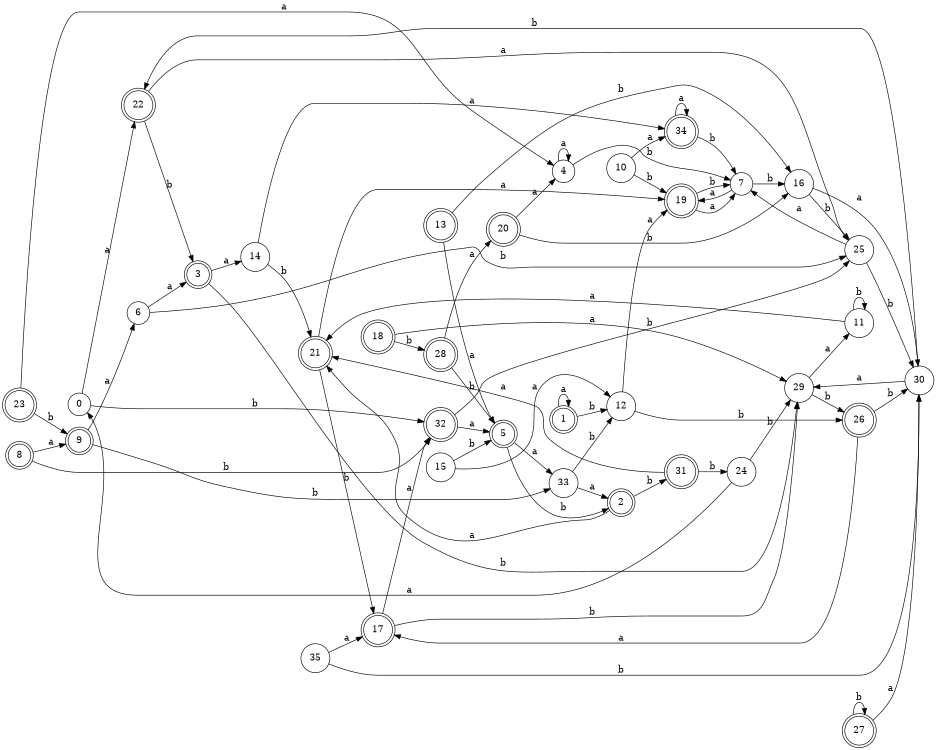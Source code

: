 digraph n29_7 {
__start0 [label="" shape="none"];

rankdir=LR;
size="8,5";

s0 [style="filled", color="black", fillcolor="white" shape="circle", label="0"];
s1 [style="rounded,filled", color="black", fillcolor="white" shape="doublecircle", label="1"];
s2 [style="rounded,filled", color="black", fillcolor="white" shape="doublecircle", label="2"];
s3 [style="rounded,filled", color="black", fillcolor="white" shape="doublecircle", label="3"];
s4 [style="filled", color="black", fillcolor="white" shape="circle", label="4"];
s5 [style="rounded,filled", color="black", fillcolor="white" shape="doublecircle", label="5"];
s6 [style="filled", color="black", fillcolor="white" shape="circle", label="6"];
s7 [style="filled", color="black", fillcolor="white" shape="circle", label="7"];
s8 [style="rounded,filled", color="black", fillcolor="white" shape="doublecircle", label="8"];
s9 [style="rounded,filled", color="black", fillcolor="white" shape="doublecircle", label="9"];
s10 [style="filled", color="black", fillcolor="white" shape="circle", label="10"];
s11 [style="filled", color="black", fillcolor="white" shape="circle", label="11"];
s12 [style="filled", color="black", fillcolor="white" shape="circle", label="12"];
s13 [style="rounded,filled", color="black", fillcolor="white" shape="doublecircle", label="13"];
s14 [style="filled", color="black", fillcolor="white" shape="circle", label="14"];
s15 [style="filled", color="black", fillcolor="white" shape="circle", label="15"];
s16 [style="filled", color="black", fillcolor="white" shape="circle", label="16"];
s17 [style="rounded,filled", color="black", fillcolor="white" shape="doublecircle", label="17"];
s18 [style="rounded,filled", color="black", fillcolor="white" shape="doublecircle", label="18"];
s19 [style="rounded,filled", color="black", fillcolor="white" shape="doublecircle", label="19"];
s20 [style="rounded,filled", color="black", fillcolor="white" shape="doublecircle", label="20"];
s21 [style="rounded,filled", color="black", fillcolor="white" shape="doublecircle", label="21"];
s22 [style="rounded,filled", color="black", fillcolor="white" shape="doublecircle", label="22"];
s23 [style="rounded,filled", color="black", fillcolor="white" shape="doublecircle", label="23"];
s24 [style="filled", color="black", fillcolor="white" shape="circle", label="24"];
s25 [style="filled", color="black", fillcolor="white" shape="circle", label="25"];
s26 [style="rounded,filled", color="black", fillcolor="white" shape="doublecircle", label="26"];
s27 [style="rounded,filled", color="black", fillcolor="white" shape="doublecircle", label="27"];
s28 [style="rounded,filled", color="black", fillcolor="white" shape="doublecircle", label="28"];
s29 [style="filled", color="black", fillcolor="white" shape="circle", label="29"];
s30 [style="filled", color="black", fillcolor="white" shape="circle", label="30"];
s31 [style="rounded,filled", color="black", fillcolor="white" shape="doublecircle", label="31"];
s32 [style="rounded,filled", color="black", fillcolor="white" shape="doublecircle", label="32"];
s33 [style="filled", color="black", fillcolor="white" shape="circle", label="33"];
s34 [style="rounded,filled", color="black", fillcolor="white" shape="doublecircle", label="34"];
s35 [style="filled", color="black", fillcolor="white" shape="circle", label="35"];
s0 -> s22 [label="a"];
s0 -> s32 [label="b"];
s1 -> s1 [label="a"];
s1 -> s12 [label="b"];
s2 -> s21 [label="a"];
s2 -> s31 [label="b"];
s3 -> s14 [label="a"];
s3 -> s29 [label="b"];
s4 -> s4 [label="a"];
s4 -> s7 [label="b"];
s5 -> s33 [label="a"];
s5 -> s2 [label="b"];
s6 -> s3 [label="a"];
s6 -> s25 [label="b"];
s7 -> s19 [label="a"];
s7 -> s16 [label="b"];
s8 -> s9 [label="a"];
s8 -> s32 [label="b"];
s9 -> s6 [label="a"];
s9 -> s33 [label="b"];
s10 -> s34 [label="a"];
s10 -> s19 [label="b"];
s11 -> s21 [label="a"];
s11 -> s11 [label="b"];
s12 -> s19 [label="a"];
s12 -> s26 [label="b"];
s13 -> s5 [label="a"];
s13 -> s16 [label="b"];
s14 -> s34 [label="a"];
s14 -> s21 [label="b"];
s15 -> s12 [label="a"];
s15 -> s5 [label="b"];
s16 -> s30 [label="a"];
s16 -> s25 [label="b"];
s17 -> s32 [label="a"];
s17 -> s29 [label="b"];
s18 -> s29 [label="a"];
s18 -> s28 [label="b"];
s19 -> s7 [label="a"];
s19 -> s7 [label="b"];
s20 -> s4 [label="a"];
s20 -> s16 [label="b"];
s21 -> s19 [label="a"];
s21 -> s17 [label="b"];
s22 -> s25 [label="a"];
s22 -> s3 [label="b"];
s23 -> s4 [label="a"];
s23 -> s9 [label="b"];
s24 -> s0 [label="a"];
s24 -> s29 [label="b"];
s25 -> s7 [label="a"];
s25 -> s30 [label="b"];
s26 -> s17 [label="a"];
s26 -> s30 [label="b"];
s27 -> s30 [label="a"];
s27 -> s27 [label="b"];
s28 -> s20 [label="a"];
s28 -> s5 [label="b"];
s29 -> s11 [label="a"];
s29 -> s26 [label="b"];
s30 -> s29 [label="a"];
s30 -> s22 [label="b"];
s31 -> s21 [label="a"];
s31 -> s24 [label="b"];
s32 -> s5 [label="a"];
s32 -> s25 [label="b"];
s33 -> s2 [label="a"];
s33 -> s12 [label="b"];
s34 -> s34 [label="a"];
s34 -> s7 [label="b"];
s35 -> s17 [label="a"];
s35 -> s30 [label="b"];

}